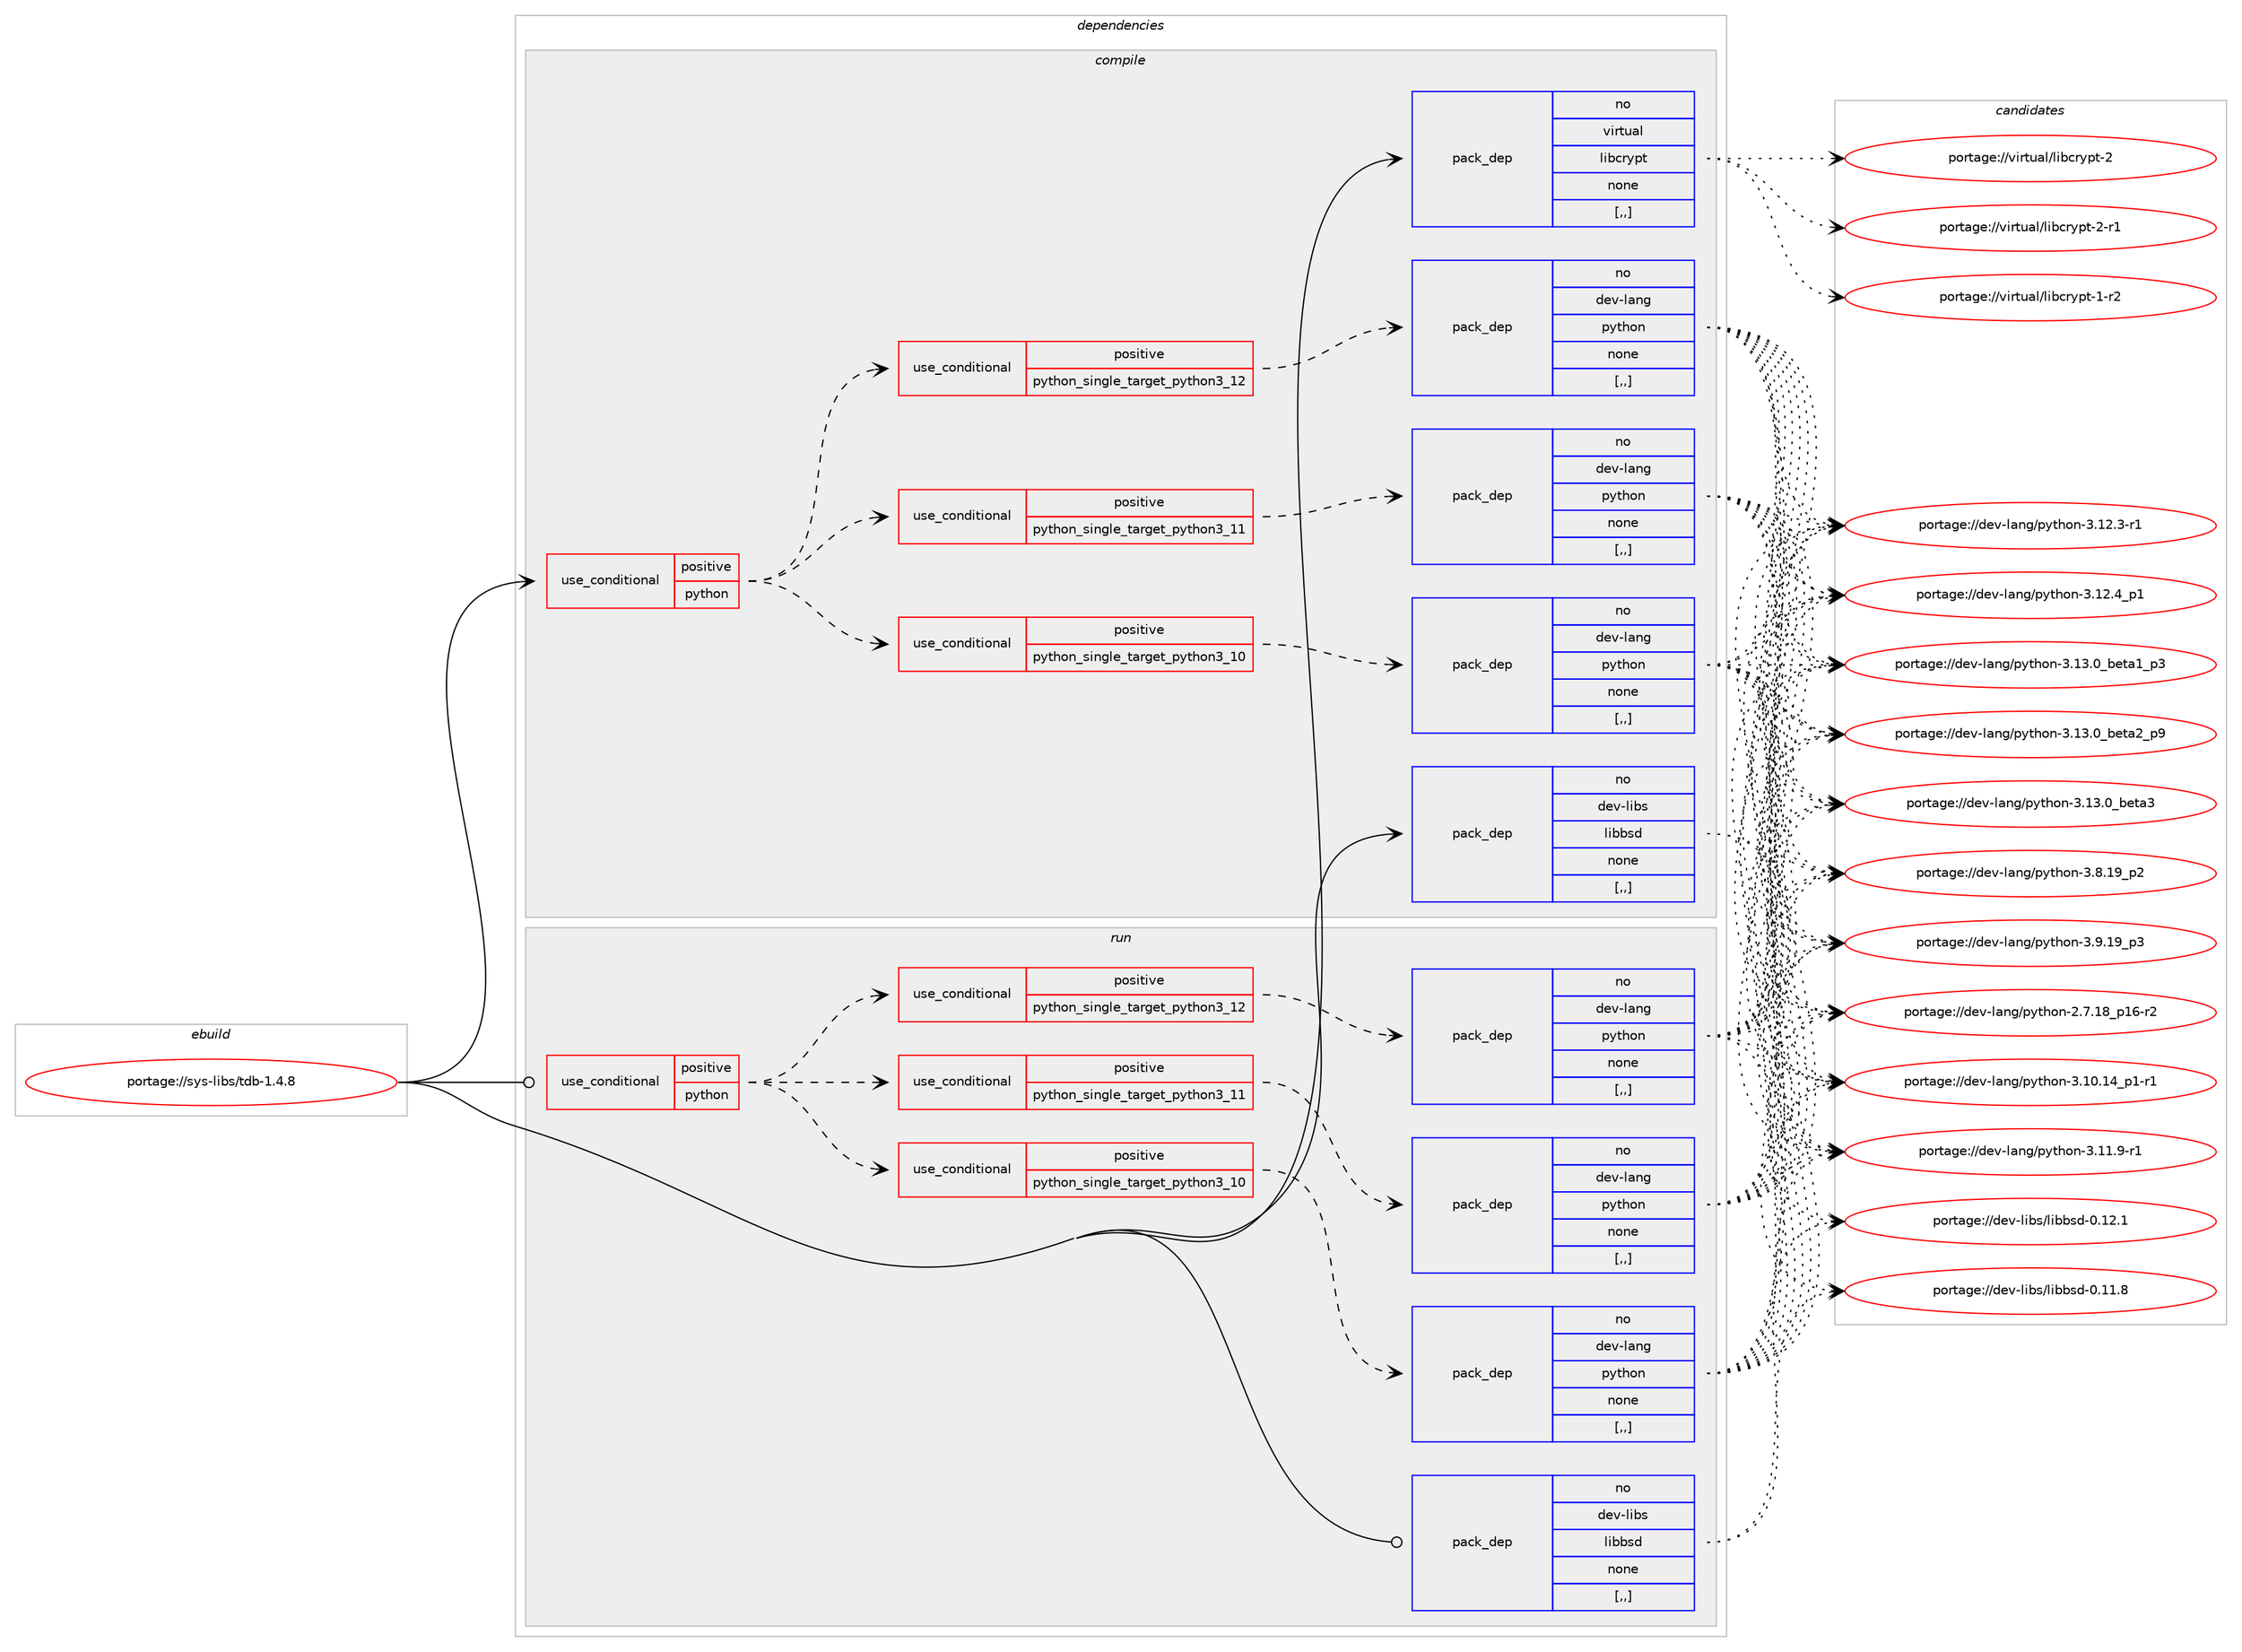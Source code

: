 digraph prolog {

# *************
# Graph options
# *************

newrank=true;
concentrate=true;
compound=true;
graph [rankdir=LR,fontname=Helvetica,fontsize=10,ranksep=1.5];#, ranksep=2.5, nodesep=0.2];
edge  [arrowhead=vee];
node  [fontname=Helvetica,fontsize=10];

# **********
# The ebuild
# **********

subgraph cluster_leftcol {
color=gray;
rank=same;
label=<<i>ebuild</i>>;
id [label="portage://sys-libs/tdb-1.4.8", color=red, width=4, href="../sys-libs/tdb-1.4.8.svg"];
}

# ****************
# The dependencies
# ****************

subgraph cluster_midcol {
color=gray;
label=<<i>dependencies</i>>;
subgraph cluster_compile {
fillcolor="#eeeeee";
style=filled;
label=<<i>compile</i>>;
subgraph cond115248 {
dependency432251 [label=<<TABLE BORDER="0" CELLBORDER="1" CELLSPACING="0" CELLPADDING="4"><TR><TD ROWSPAN="3" CELLPADDING="10">use_conditional</TD></TR><TR><TD>positive</TD></TR><TR><TD>python</TD></TR></TABLE>>, shape=none, color=red];
subgraph cond115249 {
dependency432252 [label=<<TABLE BORDER="0" CELLBORDER="1" CELLSPACING="0" CELLPADDING="4"><TR><TD ROWSPAN="3" CELLPADDING="10">use_conditional</TD></TR><TR><TD>positive</TD></TR><TR><TD>python_single_target_python3_10</TD></TR></TABLE>>, shape=none, color=red];
subgraph pack314072 {
dependency432253 [label=<<TABLE BORDER="0" CELLBORDER="1" CELLSPACING="0" CELLPADDING="4" WIDTH="220"><TR><TD ROWSPAN="6" CELLPADDING="30">pack_dep</TD></TR><TR><TD WIDTH="110">no</TD></TR><TR><TD>dev-lang</TD></TR><TR><TD>python</TD></TR><TR><TD>none</TD></TR><TR><TD>[,,]</TD></TR></TABLE>>, shape=none, color=blue];
}
dependency432252:e -> dependency432253:w [weight=20,style="dashed",arrowhead="vee"];
}
dependency432251:e -> dependency432252:w [weight=20,style="dashed",arrowhead="vee"];
subgraph cond115250 {
dependency432254 [label=<<TABLE BORDER="0" CELLBORDER="1" CELLSPACING="0" CELLPADDING="4"><TR><TD ROWSPAN="3" CELLPADDING="10">use_conditional</TD></TR><TR><TD>positive</TD></TR><TR><TD>python_single_target_python3_11</TD></TR></TABLE>>, shape=none, color=red];
subgraph pack314073 {
dependency432255 [label=<<TABLE BORDER="0" CELLBORDER="1" CELLSPACING="0" CELLPADDING="4" WIDTH="220"><TR><TD ROWSPAN="6" CELLPADDING="30">pack_dep</TD></TR><TR><TD WIDTH="110">no</TD></TR><TR><TD>dev-lang</TD></TR><TR><TD>python</TD></TR><TR><TD>none</TD></TR><TR><TD>[,,]</TD></TR></TABLE>>, shape=none, color=blue];
}
dependency432254:e -> dependency432255:w [weight=20,style="dashed",arrowhead="vee"];
}
dependency432251:e -> dependency432254:w [weight=20,style="dashed",arrowhead="vee"];
subgraph cond115251 {
dependency432256 [label=<<TABLE BORDER="0" CELLBORDER="1" CELLSPACING="0" CELLPADDING="4"><TR><TD ROWSPAN="3" CELLPADDING="10">use_conditional</TD></TR><TR><TD>positive</TD></TR><TR><TD>python_single_target_python3_12</TD></TR></TABLE>>, shape=none, color=red];
subgraph pack314074 {
dependency432257 [label=<<TABLE BORDER="0" CELLBORDER="1" CELLSPACING="0" CELLPADDING="4" WIDTH="220"><TR><TD ROWSPAN="6" CELLPADDING="30">pack_dep</TD></TR><TR><TD WIDTH="110">no</TD></TR><TR><TD>dev-lang</TD></TR><TR><TD>python</TD></TR><TR><TD>none</TD></TR><TR><TD>[,,]</TD></TR></TABLE>>, shape=none, color=blue];
}
dependency432256:e -> dependency432257:w [weight=20,style="dashed",arrowhead="vee"];
}
dependency432251:e -> dependency432256:w [weight=20,style="dashed",arrowhead="vee"];
}
id:e -> dependency432251:w [weight=20,style="solid",arrowhead="vee"];
subgraph pack314075 {
dependency432258 [label=<<TABLE BORDER="0" CELLBORDER="1" CELLSPACING="0" CELLPADDING="4" WIDTH="220"><TR><TD ROWSPAN="6" CELLPADDING="30">pack_dep</TD></TR><TR><TD WIDTH="110">no</TD></TR><TR><TD>dev-libs</TD></TR><TR><TD>libbsd</TD></TR><TR><TD>none</TD></TR><TR><TD>[,,]</TD></TR></TABLE>>, shape=none, color=blue];
}
id:e -> dependency432258:w [weight=20,style="solid",arrowhead="vee"];
subgraph pack314076 {
dependency432259 [label=<<TABLE BORDER="0" CELLBORDER="1" CELLSPACING="0" CELLPADDING="4" WIDTH="220"><TR><TD ROWSPAN="6" CELLPADDING="30">pack_dep</TD></TR><TR><TD WIDTH="110">no</TD></TR><TR><TD>virtual</TD></TR><TR><TD>libcrypt</TD></TR><TR><TD>none</TD></TR><TR><TD>[,,]</TD></TR></TABLE>>, shape=none, color=blue];
}
id:e -> dependency432259:w [weight=20,style="solid",arrowhead="vee"];
}
subgraph cluster_compileandrun {
fillcolor="#eeeeee";
style=filled;
label=<<i>compile and run</i>>;
}
subgraph cluster_run {
fillcolor="#eeeeee";
style=filled;
label=<<i>run</i>>;
subgraph cond115252 {
dependency432260 [label=<<TABLE BORDER="0" CELLBORDER="1" CELLSPACING="0" CELLPADDING="4"><TR><TD ROWSPAN="3" CELLPADDING="10">use_conditional</TD></TR><TR><TD>positive</TD></TR><TR><TD>python</TD></TR></TABLE>>, shape=none, color=red];
subgraph cond115253 {
dependency432261 [label=<<TABLE BORDER="0" CELLBORDER="1" CELLSPACING="0" CELLPADDING="4"><TR><TD ROWSPAN="3" CELLPADDING="10">use_conditional</TD></TR><TR><TD>positive</TD></TR><TR><TD>python_single_target_python3_10</TD></TR></TABLE>>, shape=none, color=red];
subgraph pack314077 {
dependency432262 [label=<<TABLE BORDER="0" CELLBORDER="1" CELLSPACING="0" CELLPADDING="4" WIDTH="220"><TR><TD ROWSPAN="6" CELLPADDING="30">pack_dep</TD></TR><TR><TD WIDTH="110">no</TD></TR><TR><TD>dev-lang</TD></TR><TR><TD>python</TD></TR><TR><TD>none</TD></TR><TR><TD>[,,]</TD></TR></TABLE>>, shape=none, color=blue];
}
dependency432261:e -> dependency432262:w [weight=20,style="dashed",arrowhead="vee"];
}
dependency432260:e -> dependency432261:w [weight=20,style="dashed",arrowhead="vee"];
subgraph cond115254 {
dependency432263 [label=<<TABLE BORDER="0" CELLBORDER="1" CELLSPACING="0" CELLPADDING="4"><TR><TD ROWSPAN="3" CELLPADDING="10">use_conditional</TD></TR><TR><TD>positive</TD></TR><TR><TD>python_single_target_python3_11</TD></TR></TABLE>>, shape=none, color=red];
subgraph pack314078 {
dependency432264 [label=<<TABLE BORDER="0" CELLBORDER="1" CELLSPACING="0" CELLPADDING="4" WIDTH="220"><TR><TD ROWSPAN="6" CELLPADDING="30">pack_dep</TD></TR><TR><TD WIDTH="110">no</TD></TR><TR><TD>dev-lang</TD></TR><TR><TD>python</TD></TR><TR><TD>none</TD></TR><TR><TD>[,,]</TD></TR></TABLE>>, shape=none, color=blue];
}
dependency432263:e -> dependency432264:w [weight=20,style="dashed",arrowhead="vee"];
}
dependency432260:e -> dependency432263:w [weight=20,style="dashed",arrowhead="vee"];
subgraph cond115255 {
dependency432265 [label=<<TABLE BORDER="0" CELLBORDER="1" CELLSPACING="0" CELLPADDING="4"><TR><TD ROWSPAN="3" CELLPADDING="10">use_conditional</TD></TR><TR><TD>positive</TD></TR><TR><TD>python_single_target_python3_12</TD></TR></TABLE>>, shape=none, color=red];
subgraph pack314079 {
dependency432266 [label=<<TABLE BORDER="0" CELLBORDER="1" CELLSPACING="0" CELLPADDING="4" WIDTH="220"><TR><TD ROWSPAN="6" CELLPADDING="30">pack_dep</TD></TR><TR><TD WIDTH="110">no</TD></TR><TR><TD>dev-lang</TD></TR><TR><TD>python</TD></TR><TR><TD>none</TD></TR><TR><TD>[,,]</TD></TR></TABLE>>, shape=none, color=blue];
}
dependency432265:e -> dependency432266:w [weight=20,style="dashed",arrowhead="vee"];
}
dependency432260:e -> dependency432265:w [weight=20,style="dashed",arrowhead="vee"];
}
id:e -> dependency432260:w [weight=20,style="solid",arrowhead="odot"];
subgraph pack314080 {
dependency432267 [label=<<TABLE BORDER="0" CELLBORDER="1" CELLSPACING="0" CELLPADDING="4" WIDTH="220"><TR><TD ROWSPAN="6" CELLPADDING="30">pack_dep</TD></TR><TR><TD WIDTH="110">no</TD></TR><TR><TD>dev-libs</TD></TR><TR><TD>libbsd</TD></TR><TR><TD>none</TD></TR><TR><TD>[,,]</TD></TR></TABLE>>, shape=none, color=blue];
}
id:e -> dependency432267:w [weight=20,style="solid",arrowhead="odot"];
}
}

# **************
# The candidates
# **************

subgraph cluster_choices {
rank=same;
color=gray;
label=<<i>candidates</i>>;

subgraph choice314072 {
color=black;
nodesep=1;
choice100101118451089711010347112121116104111110455046554649569511249544511450 [label="portage://dev-lang/python-2.7.18_p16-r2", color=red, width=4,href="../dev-lang/python-2.7.18_p16-r2.svg"];
choice100101118451089711010347112121116104111110455146494846495295112494511449 [label="portage://dev-lang/python-3.10.14_p1-r1", color=red, width=4,href="../dev-lang/python-3.10.14_p1-r1.svg"];
choice100101118451089711010347112121116104111110455146494946574511449 [label="portage://dev-lang/python-3.11.9-r1", color=red, width=4,href="../dev-lang/python-3.11.9-r1.svg"];
choice100101118451089711010347112121116104111110455146495046514511449 [label="portage://dev-lang/python-3.12.3-r1", color=red, width=4,href="../dev-lang/python-3.12.3-r1.svg"];
choice100101118451089711010347112121116104111110455146495046529511249 [label="portage://dev-lang/python-3.12.4_p1", color=red, width=4,href="../dev-lang/python-3.12.4_p1.svg"];
choice10010111845108971101034711212111610411111045514649514648959810111697499511251 [label="portage://dev-lang/python-3.13.0_beta1_p3", color=red, width=4,href="../dev-lang/python-3.13.0_beta1_p3.svg"];
choice10010111845108971101034711212111610411111045514649514648959810111697509511257 [label="portage://dev-lang/python-3.13.0_beta2_p9", color=red, width=4,href="../dev-lang/python-3.13.0_beta2_p9.svg"];
choice1001011184510897110103471121211161041111104551464951464895981011169751 [label="portage://dev-lang/python-3.13.0_beta3", color=red, width=4,href="../dev-lang/python-3.13.0_beta3.svg"];
choice100101118451089711010347112121116104111110455146564649579511250 [label="portage://dev-lang/python-3.8.19_p2", color=red, width=4,href="../dev-lang/python-3.8.19_p2.svg"];
choice100101118451089711010347112121116104111110455146574649579511251 [label="portage://dev-lang/python-3.9.19_p3", color=red, width=4,href="../dev-lang/python-3.9.19_p3.svg"];
dependency432253:e -> choice100101118451089711010347112121116104111110455046554649569511249544511450:w [style=dotted,weight="100"];
dependency432253:e -> choice100101118451089711010347112121116104111110455146494846495295112494511449:w [style=dotted,weight="100"];
dependency432253:e -> choice100101118451089711010347112121116104111110455146494946574511449:w [style=dotted,weight="100"];
dependency432253:e -> choice100101118451089711010347112121116104111110455146495046514511449:w [style=dotted,weight="100"];
dependency432253:e -> choice100101118451089711010347112121116104111110455146495046529511249:w [style=dotted,weight="100"];
dependency432253:e -> choice10010111845108971101034711212111610411111045514649514648959810111697499511251:w [style=dotted,weight="100"];
dependency432253:e -> choice10010111845108971101034711212111610411111045514649514648959810111697509511257:w [style=dotted,weight="100"];
dependency432253:e -> choice1001011184510897110103471121211161041111104551464951464895981011169751:w [style=dotted,weight="100"];
dependency432253:e -> choice100101118451089711010347112121116104111110455146564649579511250:w [style=dotted,weight="100"];
dependency432253:e -> choice100101118451089711010347112121116104111110455146574649579511251:w [style=dotted,weight="100"];
}
subgraph choice314073 {
color=black;
nodesep=1;
choice100101118451089711010347112121116104111110455046554649569511249544511450 [label="portage://dev-lang/python-2.7.18_p16-r2", color=red, width=4,href="../dev-lang/python-2.7.18_p16-r2.svg"];
choice100101118451089711010347112121116104111110455146494846495295112494511449 [label="portage://dev-lang/python-3.10.14_p1-r1", color=red, width=4,href="../dev-lang/python-3.10.14_p1-r1.svg"];
choice100101118451089711010347112121116104111110455146494946574511449 [label="portage://dev-lang/python-3.11.9-r1", color=red, width=4,href="../dev-lang/python-3.11.9-r1.svg"];
choice100101118451089711010347112121116104111110455146495046514511449 [label="portage://dev-lang/python-3.12.3-r1", color=red, width=4,href="../dev-lang/python-3.12.3-r1.svg"];
choice100101118451089711010347112121116104111110455146495046529511249 [label="portage://dev-lang/python-3.12.4_p1", color=red, width=4,href="../dev-lang/python-3.12.4_p1.svg"];
choice10010111845108971101034711212111610411111045514649514648959810111697499511251 [label="portage://dev-lang/python-3.13.0_beta1_p3", color=red, width=4,href="../dev-lang/python-3.13.0_beta1_p3.svg"];
choice10010111845108971101034711212111610411111045514649514648959810111697509511257 [label="portage://dev-lang/python-3.13.0_beta2_p9", color=red, width=4,href="../dev-lang/python-3.13.0_beta2_p9.svg"];
choice1001011184510897110103471121211161041111104551464951464895981011169751 [label="portage://dev-lang/python-3.13.0_beta3", color=red, width=4,href="../dev-lang/python-3.13.0_beta3.svg"];
choice100101118451089711010347112121116104111110455146564649579511250 [label="portage://dev-lang/python-3.8.19_p2", color=red, width=4,href="../dev-lang/python-3.8.19_p2.svg"];
choice100101118451089711010347112121116104111110455146574649579511251 [label="portage://dev-lang/python-3.9.19_p3", color=red, width=4,href="../dev-lang/python-3.9.19_p3.svg"];
dependency432255:e -> choice100101118451089711010347112121116104111110455046554649569511249544511450:w [style=dotted,weight="100"];
dependency432255:e -> choice100101118451089711010347112121116104111110455146494846495295112494511449:w [style=dotted,weight="100"];
dependency432255:e -> choice100101118451089711010347112121116104111110455146494946574511449:w [style=dotted,weight="100"];
dependency432255:e -> choice100101118451089711010347112121116104111110455146495046514511449:w [style=dotted,weight="100"];
dependency432255:e -> choice100101118451089711010347112121116104111110455146495046529511249:w [style=dotted,weight="100"];
dependency432255:e -> choice10010111845108971101034711212111610411111045514649514648959810111697499511251:w [style=dotted,weight="100"];
dependency432255:e -> choice10010111845108971101034711212111610411111045514649514648959810111697509511257:w [style=dotted,weight="100"];
dependency432255:e -> choice1001011184510897110103471121211161041111104551464951464895981011169751:w [style=dotted,weight="100"];
dependency432255:e -> choice100101118451089711010347112121116104111110455146564649579511250:w [style=dotted,weight="100"];
dependency432255:e -> choice100101118451089711010347112121116104111110455146574649579511251:w [style=dotted,weight="100"];
}
subgraph choice314074 {
color=black;
nodesep=1;
choice100101118451089711010347112121116104111110455046554649569511249544511450 [label="portage://dev-lang/python-2.7.18_p16-r2", color=red, width=4,href="../dev-lang/python-2.7.18_p16-r2.svg"];
choice100101118451089711010347112121116104111110455146494846495295112494511449 [label="portage://dev-lang/python-3.10.14_p1-r1", color=red, width=4,href="../dev-lang/python-3.10.14_p1-r1.svg"];
choice100101118451089711010347112121116104111110455146494946574511449 [label="portage://dev-lang/python-3.11.9-r1", color=red, width=4,href="../dev-lang/python-3.11.9-r1.svg"];
choice100101118451089711010347112121116104111110455146495046514511449 [label="portage://dev-lang/python-3.12.3-r1", color=red, width=4,href="../dev-lang/python-3.12.3-r1.svg"];
choice100101118451089711010347112121116104111110455146495046529511249 [label="portage://dev-lang/python-3.12.4_p1", color=red, width=4,href="../dev-lang/python-3.12.4_p1.svg"];
choice10010111845108971101034711212111610411111045514649514648959810111697499511251 [label="portage://dev-lang/python-3.13.0_beta1_p3", color=red, width=4,href="../dev-lang/python-3.13.0_beta1_p3.svg"];
choice10010111845108971101034711212111610411111045514649514648959810111697509511257 [label="portage://dev-lang/python-3.13.0_beta2_p9", color=red, width=4,href="../dev-lang/python-3.13.0_beta2_p9.svg"];
choice1001011184510897110103471121211161041111104551464951464895981011169751 [label="portage://dev-lang/python-3.13.0_beta3", color=red, width=4,href="../dev-lang/python-3.13.0_beta3.svg"];
choice100101118451089711010347112121116104111110455146564649579511250 [label="portage://dev-lang/python-3.8.19_p2", color=red, width=4,href="../dev-lang/python-3.8.19_p2.svg"];
choice100101118451089711010347112121116104111110455146574649579511251 [label="portage://dev-lang/python-3.9.19_p3", color=red, width=4,href="../dev-lang/python-3.9.19_p3.svg"];
dependency432257:e -> choice100101118451089711010347112121116104111110455046554649569511249544511450:w [style=dotted,weight="100"];
dependency432257:e -> choice100101118451089711010347112121116104111110455146494846495295112494511449:w [style=dotted,weight="100"];
dependency432257:e -> choice100101118451089711010347112121116104111110455146494946574511449:w [style=dotted,weight="100"];
dependency432257:e -> choice100101118451089711010347112121116104111110455146495046514511449:w [style=dotted,weight="100"];
dependency432257:e -> choice100101118451089711010347112121116104111110455146495046529511249:w [style=dotted,weight="100"];
dependency432257:e -> choice10010111845108971101034711212111610411111045514649514648959810111697499511251:w [style=dotted,weight="100"];
dependency432257:e -> choice10010111845108971101034711212111610411111045514649514648959810111697509511257:w [style=dotted,weight="100"];
dependency432257:e -> choice1001011184510897110103471121211161041111104551464951464895981011169751:w [style=dotted,weight="100"];
dependency432257:e -> choice100101118451089711010347112121116104111110455146564649579511250:w [style=dotted,weight="100"];
dependency432257:e -> choice100101118451089711010347112121116104111110455146574649579511251:w [style=dotted,weight="100"];
}
subgraph choice314075 {
color=black;
nodesep=1;
choice100101118451081059811547108105989811510045484649494656 [label="portage://dev-libs/libbsd-0.11.8", color=red, width=4,href="../dev-libs/libbsd-0.11.8.svg"];
choice100101118451081059811547108105989811510045484649504649 [label="portage://dev-libs/libbsd-0.12.1", color=red, width=4,href="../dev-libs/libbsd-0.12.1.svg"];
dependency432258:e -> choice100101118451081059811547108105989811510045484649494656:w [style=dotted,weight="100"];
dependency432258:e -> choice100101118451081059811547108105989811510045484649504649:w [style=dotted,weight="100"];
}
subgraph choice314076 {
color=black;
nodesep=1;
choice1181051141161179710847108105989911412111211645494511450 [label="portage://virtual/libcrypt-1-r2", color=red, width=4,href="../virtual/libcrypt-1-r2.svg"];
choice118105114116117971084710810598991141211121164550 [label="portage://virtual/libcrypt-2", color=red, width=4,href="../virtual/libcrypt-2.svg"];
choice1181051141161179710847108105989911412111211645504511449 [label="portage://virtual/libcrypt-2-r1", color=red, width=4,href="../virtual/libcrypt-2-r1.svg"];
dependency432259:e -> choice1181051141161179710847108105989911412111211645494511450:w [style=dotted,weight="100"];
dependency432259:e -> choice118105114116117971084710810598991141211121164550:w [style=dotted,weight="100"];
dependency432259:e -> choice1181051141161179710847108105989911412111211645504511449:w [style=dotted,weight="100"];
}
subgraph choice314077 {
color=black;
nodesep=1;
choice100101118451089711010347112121116104111110455046554649569511249544511450 [label="portage://dev-lang/python-2.7.18_p16-r2", color=red, width=4,href="../dev-lang/python-2.7.18_p16-r2.svg"];
choice100101118451089711010347112121116104111110455146494846495295112494511449 [label="portage://dev-lang/python-3.10.14_p1-r1", color=red, width=4,href="../dev-lang/python-3.10.14_p1-r1.svg"];
choice100101118451089711010347112121116104111110455146494946574511449 [label="portage://dev-lang/python-3.11.9-r1", color=red, width=4,href="../dev-lang/python-3.11.9-r1.svg"];
choice100101118451089711010347112121116104111110455146495046514511449 [label="portage://dev-lang/python-3.12.3-r1", color=red, width=4,href="../dev-lang/python-3.12.3-r1.svg"];
choice100101118451089711010347112121116104111110455146495046529511249 [label="portage://dev-lang/python-3.12.4_p1", color=red, width=4,href="../dev-lang/python-3.12.4_p1.svg"];
choice10010111845108971101034711212111610411111045514649514648959810111697499511251 [label="portage://dev-lang/python-3.13.0_beta1_p3", color=red, width=4,href="../dev-lang/python-3.13.0_beta1_p3.svg"];
choice10010111845108971101034711212111610411111045514649514648959810111697509511257 [label="portage://dev-lang/python-3.13.0_beta2_p9", color=red, width=4,href="../dev-lang/python-3.13.0_beta2_p9.svg"];
choice1001011184510897110103471121211161041111104551464951464895981011169751 [label="portage://dev-lang/python-3.13.0_beta3", color=red, width=4,href="../dev-lang/python-3.13.0_beta3.svg"];
choice100101118451089711010347112121116104111110455146564649579511250 [label="portage://dev-lang/python-3.8.19_p2", color=red, width=4,href="../dev-lang/python-3.8.19_p2.svg"];
choice100101118451089711010347112121116104111110455146574649579511251 [label="portage://dev-lang/python-3.9.19_p3", color=red, width=4,href="../dev-lang/python-3.9.19_p3.svg"];
dependency432262:e -> choice100101118451089711010347112121116104111110455046554649569511249544511450:w [style=dotted,weight="100"];
dependency432262:e -> choice100101118451089711010347112121116104111110455146494846495295112494511449:w [style=dotted,weight="100"];
dependency432262:e -> choice100101118451089711010347112121116104111110455146494946574511449:w [style=dotted,weight="100"];
dependency432262:e -> choice100101118451089711010347112121116104111110455146495046514511449:w [style=dotted,weight="100"];
dependency432262:e -> choice100101118451089711010347112121116104111110455146495046529511249:w [style=dotted,weight="100"];
dependency432262:e -> choice10010111845108971101034711212111610411111045514649514648959810111697499511251:w [style=dotted,weight="100"];
dependency432262:e -> choice10010111845108971101034711212111610411111045514649514648959810111697509511257:w [style=dotted,weight="100"];
dependency432262:e -> choice1001011184510897110103471121211161041111104551464951464895981011169751:w [style=dotted,weight="100"];
dependency432262:e -> choice100101118451089711010347112121116104111110455146564649579511250:w [style=dotted,weight="100"];
dependency432262:e -> choice100101118451089711010347112121116104111110455146574649579511251:w [style=dotted,weight="100"];
}
subgraph choice314078 {
color=black;
nodesep=1;
choice100101118451089711010347112121116104111110455046554649569511249544511450 [label="portage://dev-lang/python-2.7.18_p16-r2", color=red, width=4,href="../dev-lang/python-2.7.18_p16-r2.svg"];
choice100101118451089711010347112121116104111110455146494846495295112494511449 [label="portage://dev-lang/python-3.10.14_p1-r1", color=red, width=4,href="../dev-lang/python-3.10.14_p1-r1.svg"];
choice100101118451089711010347112121116104111110455146494946574511449 [label="portage://dev-lang/python-3.11.9-r1", color=red, width=4,href="../dev-lang/python-3.11.9-r1.svg"];
choice100101118451089711010347112121116104111110455146495046514511449 [label="portage://dev-lang/python-3.12.3-r1", color=red, width=4,href="../dev-lang/python-3.12.3-r1.svg"];
choice100101118451089711010347112121116104111110455146495046529511249 [label="portage://dev-lang/python-3.12.4_p1", color=red, width=4,href="../dev-lang/python-3.12.4_p1.svg"];
choice10010111845108971101034711212111610411111045514649514648959810111697499511251 [label="portage://dev-lang/python-3.13.0_beta1_p3", color=red, width=4,href="../dev-lang/python-3.13.0_beta1_p3.svg"];
choice10010111845108971101034711212111610411111045514649514648959810111697509511257 [label="portage://dev-lang/python-3.13.0_beta2_p9", color=red, width=4,href="../dev-lang/python-3.13.0_beta2_p9.svg"];
choice1001011184510897110103471121211161041111104551464951464895981011169751 [label="portage://dev-lang/python-3.13.0_beta3", color=red, width=4,href="../dev-lang/python-3.13.0_beta3.svg"];
choice100101118451089711010347112121116104111110455146564649579511250 [label="portage://dev-lang/python-3.8.19_p2", color=red, width=4,href="../dev-lang/python-3.8.19_p2.svg"];
choice100101118451089711010347112121116104111110455146574649579511251 [label="portage://dev-lang/python-3.9.19_p3", color=red, width=4,href="../dev-lang/python-3.9.19_p3.svg"];
dependency432264:e -> choice100101118451089711010347112121116104111110455046554649569511249544511450:w [style=dotted,weight="100"];
dependency432264:e -> choice100101118451089711010347112121116104111110455146494846495295112494511449:w [style=dotted,weight="100"];
dependency432264:e -> choice100101118451089711010347112121116104111110455146494946574511449:w [style=dotted,weight="100"];
dependency432264:e -> choice100101118451089711010347112121116104111110455146495046514511449:w [style=dotted,weight="100"];
dependency432264:e -> choice100101118451089711010347112121116104111110455146495046529511249:w [style=dotted,weight="100"];
dependency432264:e -> choice10010111845108971101034711212111610411111045514649514648959810111697499511251:w [style=dotted,weight="100"];
dependency432264:e -> choice10010111845108971101034711212111610411111045514649514648959810111697509511257:w [style=dotted,weight="100"];
dependency432264:e -> choice1001011184510897110103471121211161041111104551464951464895981011169751:w [style=dotted,weight="100"];
dependency432264:e -> choice100101118451089711010347112121116104111110455146564649579511250:w [style=dotted,weight="100"];
dependency432264:e -> choice100101118451089711010347112121116104111110455146574649579511251:w [style=dotted,weight="100"];
}
subgraph choice314079 {
color=black;
nodesep=1;
choice100101118451089711010347112121116104111110455046554649569511249544511450 [label="portage://dev-lang/python-2.7.18_p16-r2", color=red, width=4,href="../dev-lang/python-2.7.18_p16-r2.svg"];
choice100101118451089711010347112121116104111110455146494846495295112494511449 [label="portage://dev-lang/python-3.10.14_p1-r1", color=red, width=4,href="../dev-lang/python-3.10.14_p1-r1.svg"];
choice100101118451089711010347112121116104111110455146494946574511449 [label="portage://dev-lang/python-3.11.9-r1", color=red, width=4,href="../dev-lang/python-3.11.9-r1.svg"];
choice100101118451089711010347112121116104111110455146495046514511449 [label="portage://dev-lang/python-3.12.3-r1", color=red, width=4,href="../dev-lang/python-3.12.3-r1.svg"];
choice100101118451089711010347112121116104111110455146495046529511249 [label="portage://dev-lang/python-3.12.4_p1", color=red, width=4,href="../dev-lang/python-3.12.4_p1.svg"];
choice10010111845108971101034711212111610411111045514649514648959810111697499511251 [label="portage://dev-lang/python-3.13.0_beta1_p3", color=red, width=4,href="../dev-lang/python-3.13.0_beta1_p3.svg"];
choice10010111845108971101034711212111610411111045514649514648959810111697509511257 [label="portage://dev-lang/python-3.13.0_beta2_p9", color=red, width=4,href="../dev-lang/python-3.13.0_beta2_p9.svg"];
choice1001011184510897110103471121211161041111104551464951464895981011169751 [label="portage://dev-lang/python-3.13.0_beta3", color=red, width=4,href="../dev-lang/python-3.13.0_beta3.svg"];
choice100101118451089711010347112121116104111110455146564649579511250 [label="portage://dev-lang/python-3.8.19_p2", color=red, width=4,href="../dev-lang/python-3.8.19_p2.svg"];
choice100101118451089711010347112121116104111110455146574649579511251 [label="portage://dev-lang/python-3.9.19_p3", color=red, width=4,href="../dev-lang/python-3.9.19_p3.svg"];
dependency432266:e -> choice100101118451089711010347112121116104111110455046554649569511249544511450:w [style=dotted,weight="100"];
dependency432266:e -> choice100101118451089711010347112121116104111110455146494846495295112494511449:w [style=dotted,weight="100"];
dependency432266:e -> choice100101118451089711010347112121116104111110455146494946574511449:w [style=dotted,weight="100"];
dependency432266:e -> choice100101118451089711010347112121116104111110455146495046514511449:w [style=dotted,weight="100"];
dependency432266:e -> choice100101118451089711010347112121116104111110455146495046529511249:w [style=dotted,weight="100"];
dependency432266:e -> choice10010111845108971101034711212111610411111045514649514648959810111697499511251:w [style=dotted,weight="100"];
dependency432266:e -> choice10010111845108971101034711212111610411111045514649514648959810111697509511257:w [style=dotted,weight="100"];
dependency432266:e -> choice1001011184510897110103471121211161041111104551464951464895981011169751:w [style=dotted,weight="100"];
dependency432266:e -> choice100101118451089711010347112121116104111110455146564649579511250:w [style=dotted,weight="100"];
dependency432266:e -> choice100101118451089711010347112121116104111110455146574649579511251:w [style=dotted,weight="100"];
}
subgraph choice314080 {
color=black;
nodesep=1;
choice100101118451081059811547108105989811510045484649494656 [label="portage://dev-libs/libbsd-0.11.8", color=red, width=4,href="../dev-libs/libbsd-0.11.8.svg"];
choice100101118451081059811547108105989811510045484649504649 [label="portage://dev-libs/libbsd-0.12.1", color=red, width=4,href="../dev-libs/libbsd-0.12.1.svg"];
dependency432267:e -> choice100101118451081059811547108105989811510045484649494656:w [style=dotted,weight="100"];
dependency432267:e -> choice100101118451081059811547108105989811510045484649504649:w [style=dotted,weight="100"];
}
}

}
